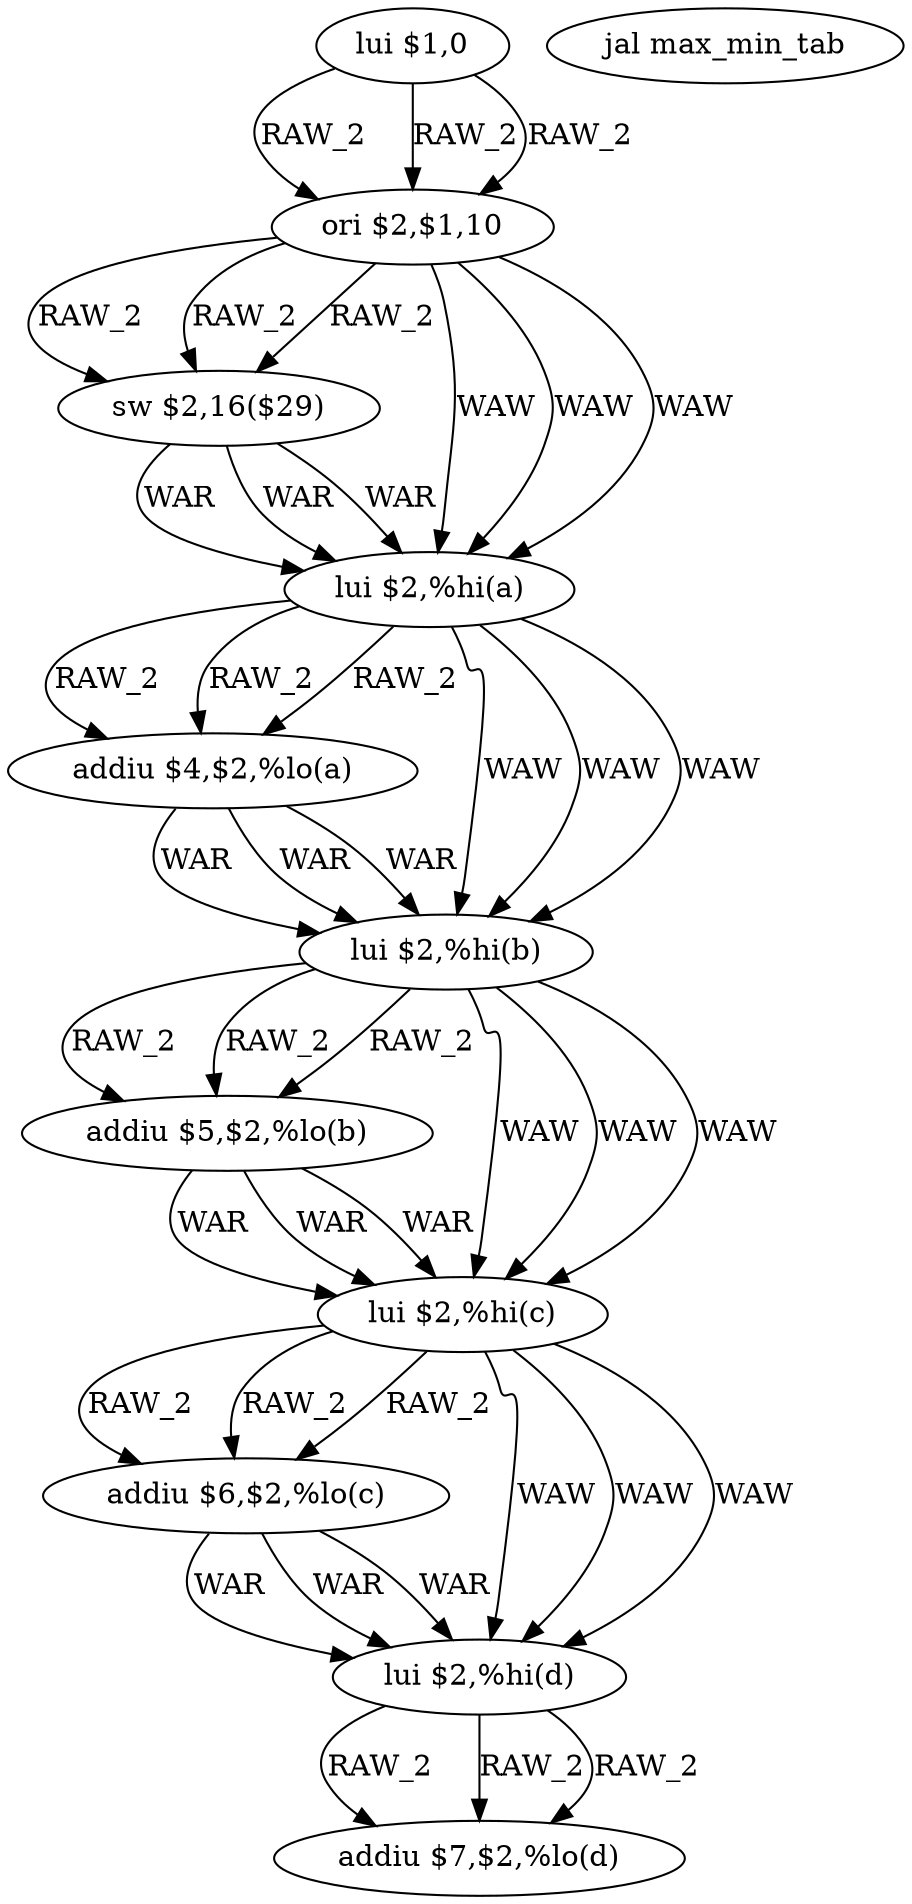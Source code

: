 digraph G1 {
node [shape = ellipse];
i0 [label = "lui $1,0"] ;
i0 ->  i1 [label= "RAW_2"];
i0 ->  i1 [label= "RAW_2"];
i0 ->  i1 [label= "RAW_2"];
i1 [label = "ori $2,$1,10"] ;
i1 ->  i2 [label= "RAW_2"];
i1 ->  i3 [label= "WAW"];
i1 ->  i2 [label= "RAW_2"];
i1 ->  i3 [label= "WAW"];
i1 ->  i2 [label= "RAW_2"];
i1 ->  i3 [label= "WAW"];
i2 [label = "sw $2,16($29)"] ;
i2 ->  i3 [label= "WAR"];
i2 ->  i3 [label= "WAR"];
i2 ->  i3 [label= "WAR"];
i3 [label = "lui $2,%hi(a)"] ;
i3 ->  i4 [label= "RAW_2"];
i3 ->  i5 [label= "WAW"];
i3 ->  i4 [label= "RAW_2"];
i3 ->  i5 [label= "WAW"];
i3 ->  i4 [label= "RAW_2"];
i3 ->  i5 [label= "WAW"];
i4 [label = "addiu $4,$2,%lo(a)"] ;
i4 ->  i5 [label= "WAR"];
i4 ->  i5 [label= "WAR"];
i4 ->  i5 [label= "WAR"];
i5 [label = "lui $2,%hi(b)"] ;
i5 ->  i6 [label= "RAW_2"];
i5 ->  i7 [label= "WAW"];
i5 ->  i6 [label= "RAW_2"];
i5 ->  i7 [label= "WAW"];
i5 ->  i6 [label= "RAW_2"];
i5 ->  i7 [label= "WAW"];
i6 [label = "addiu $5,$2,%lo(b)"] ;
i6 ->  i7 [label= "WAR"];
i6 ->  i7 [label= "WAR"];
i6 ->  i7 [label= "WAR"];
i7 [label = "lui $2,%hi(c)"] ;
i7 ->  i8 [label= "RAW_2"];
i7 ->  i9 [label= "WAW"];
i7 ->  i8 [label= "RAW_2"];
i7 ->  i9 [label= "WAW"];
i7 ->  i8 [label= "RAW_2"];
i7 ->  i9 [label= "WAW"];
i8 [label = "addiu $6,$2,%lo(c)"] ;
i8 ->  i9 [label= "WAR"];
i8 ->  i9 [label= "WAR"];
i8 ->  i9 [label= "WAR"];
i9 [label = "lui $2,%hi(d)"] ;
i9 ->  i10 [label= "RAW_2"];
i9 ->  i10 [label= "RAW_2"];
i9 ->  i10 [label= "RAW_2"];
i10 [label = "addiu $7,$2,%lo(d)"] ;
i11 [label = "jal max_min_tab"] ;
}
